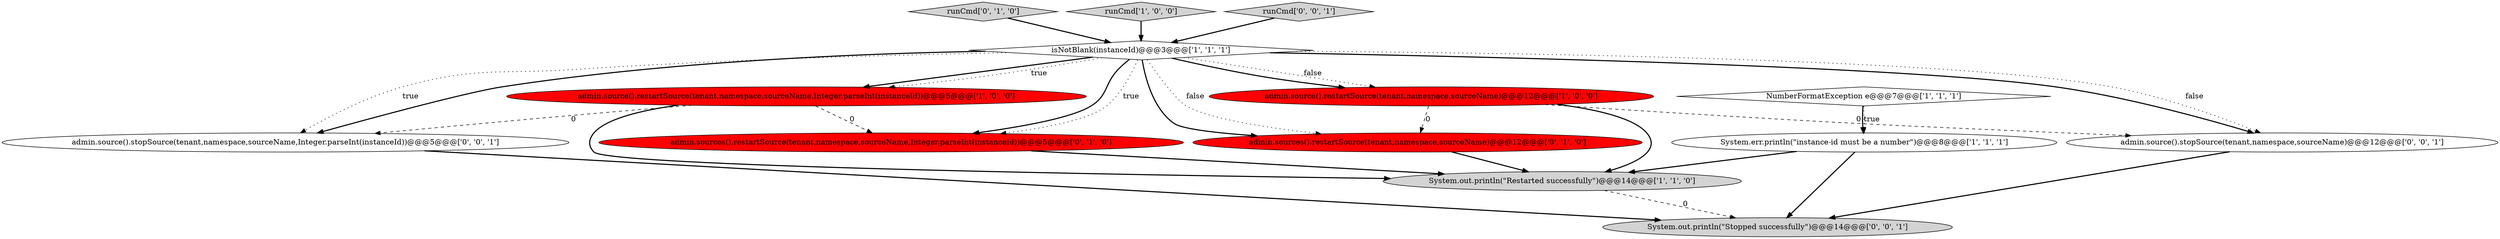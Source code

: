 digraph {
7 [style = filled, label = "admin.sources().restartSource(tenant,namespace,sourceName)@@@12@@@['0', '1', '0']", fillcolor = red, shape = ellipse image = "AAA1AAABBB2BBB"];
8 [style = filled, label = "runCmd['0', '1', '0']", fillcolor = lightgray, shape = diamond image = "AAA0AAABBB2BBB"];
12 [style = filled, label = "System.out.println(\"Stopped successfully\")@@@14@@@['0', '0', '1']", fillcolor = lightgray, shape = ellipse image = "AAA0AAABBB3BBB"];
11 [style = filled, label = "admin.source().stopSource(tenant,namespace,sourceName,Integer.parseInt(instanceId))@@@5@@@['0', '0', '1']", fillcolor = white, shape = ellipse image = "AAA0AAABBB3BBB"];
0 [style = filled, label = "isNotBlank(instanceId)@@@3@@@['1', '1', '1']", fillcolor = white, shape = diamond image = "AAA0AAABBB1BBB"];
3 [style = filled, label = "System.err.println(\"instance-id must be a number\")@@@8@@@['1', '1', '1']", fillcolor = white, shape = ellipse image = "AAA0AAABBB1BBB"];
6 [style = filled, label = "NumberFormatException e@@@7@@@['1', '1', '1']", fillcolor = white, shape = diamond image = "AAA0AAABBB1BBB"];
1 [style = filled, label = "runCmd['1', '0', '0']", fillcolor = lightgray, shape = diamond image = "AAA0AAABBB1BBB"];
5 [style = filled, label = "admin.source().restartSource(tenant,namespace,sourceName)@@@12@@@['1', '0', '0']", fillcolor = red, shape = ellipse image = "AAA1AAABBB1BBB"];
9 [style = filled, label = "admin.sources().restartSource(tenant,namespace,sourceName,Integer.parseInt(instanceId))@@@5@@@['0', '1', '0']", fillcolor = red, shape = ellipse image = "AAA1AAABBB2BBB"];
10 [style = filled, label = "admin.source().stopSource(tenant,namespace,sourceName)@@@12@@@['0', '0', '1']", fillcolor = white, shape = ellipse image = "AAA0AAABBB3BBB"];
13 [style = filled, label = "runCmd['0', '0', '1']", fillcolor = lightgray, shape = diamond image = "AAA0AAABBB3BBB"];
2 [style = filled, label = "admin.source().restartSource(tenant,namespace,sourceName,Integer.parseInt(instanceId))@@@5@@@['1', '0', '0']", fillcolor = red, shape = ellipse image = "AAA1AAABBB1BBB"];
4 [style = filled, label = "System.out.println(\"Restarted successfully\")@@@14@@@['1', '1', '0']", fillcolor = lightgray, shape = ellipse image = "AAA0AAABBB1BBB"];
6->3 [style = bold, label=""];
0->9 [style = bold, label=""];
9->4 [style = bold, label=""];
0->2 [style = bold, label=""];
0->11 [style = bold, label=""];
11->12 [style = bold, label=""];
1->0 [style = bold, label=""];
7->4 [style = bold, label=""];
3->12 [style = bold, label=""];
2->4 [style = bold, label=""];
3->4 [style = bold, label=""];
4->12 [style = dashed, label="0"];
0->7 [style = bold, label=""];
8->0 [style = bold, label=""];
0->10 [style = bold, label=""];
5->10 [style = dashed, label="0"];
2->9 [style = dashed, label="0"];
10->12 [style = bold, label=""];
0->7 [style = dotted, label="false"];
5->4 [style = bold, label=""];
0->5 [style = dotted, label="false"];
2->11 [style = dashed, label="0"];
13->0 [style = bold, label=""];
0->2 [style = dotted, label="true"];
5->7 [style = dashed, label="0"];
6->3 [style = dotted, label="true"];
0->11 [style = dotted, label="true"];
0->9 [style = dotted, label="true"];
0->5 [style = bold, label=""];
0->10 [style = dotted, label="false"];
}
